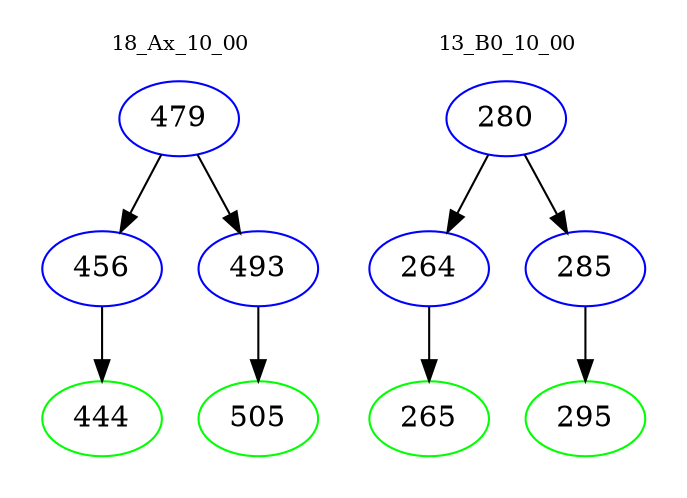 digraph{
subgraph cluster_0 {
color = white
label = "18_Ax_10_00";
fontsize=10;
T0_479 [label="479", color="blue"]
T0_479 -> T0_456 [color="black"]
T0_456 [label="456", color="blue"]
T0_456 -> T0_444 [color="black"]
T0_444 [label="444", color="green"]
T0_479 -> T0_493 [color="black"]
T0_493 [label="493", color="blue"]
T0_493 -> T0_505 [color="black"]
T0_505 [label="505", color="green"]
}
subgraph cluster_1 {
color = white
label = "13_B0_10_00";
fontsize=10;
T1_280 [label="280", color="blue"]
T1_280 -> T1_264 [color="black"]
T1_264 [label="264", color="blue"]
T1_264 -> T1_265 [color="black"]
T1_265 [label="265", color="green"]
T1_280 -> T1_285 [color="black"]
T1_285 [label="285", color="blue"]
T1_285 -> T1_295 [color="black"]
T1_295 [label="295", color="green"]
}
}
